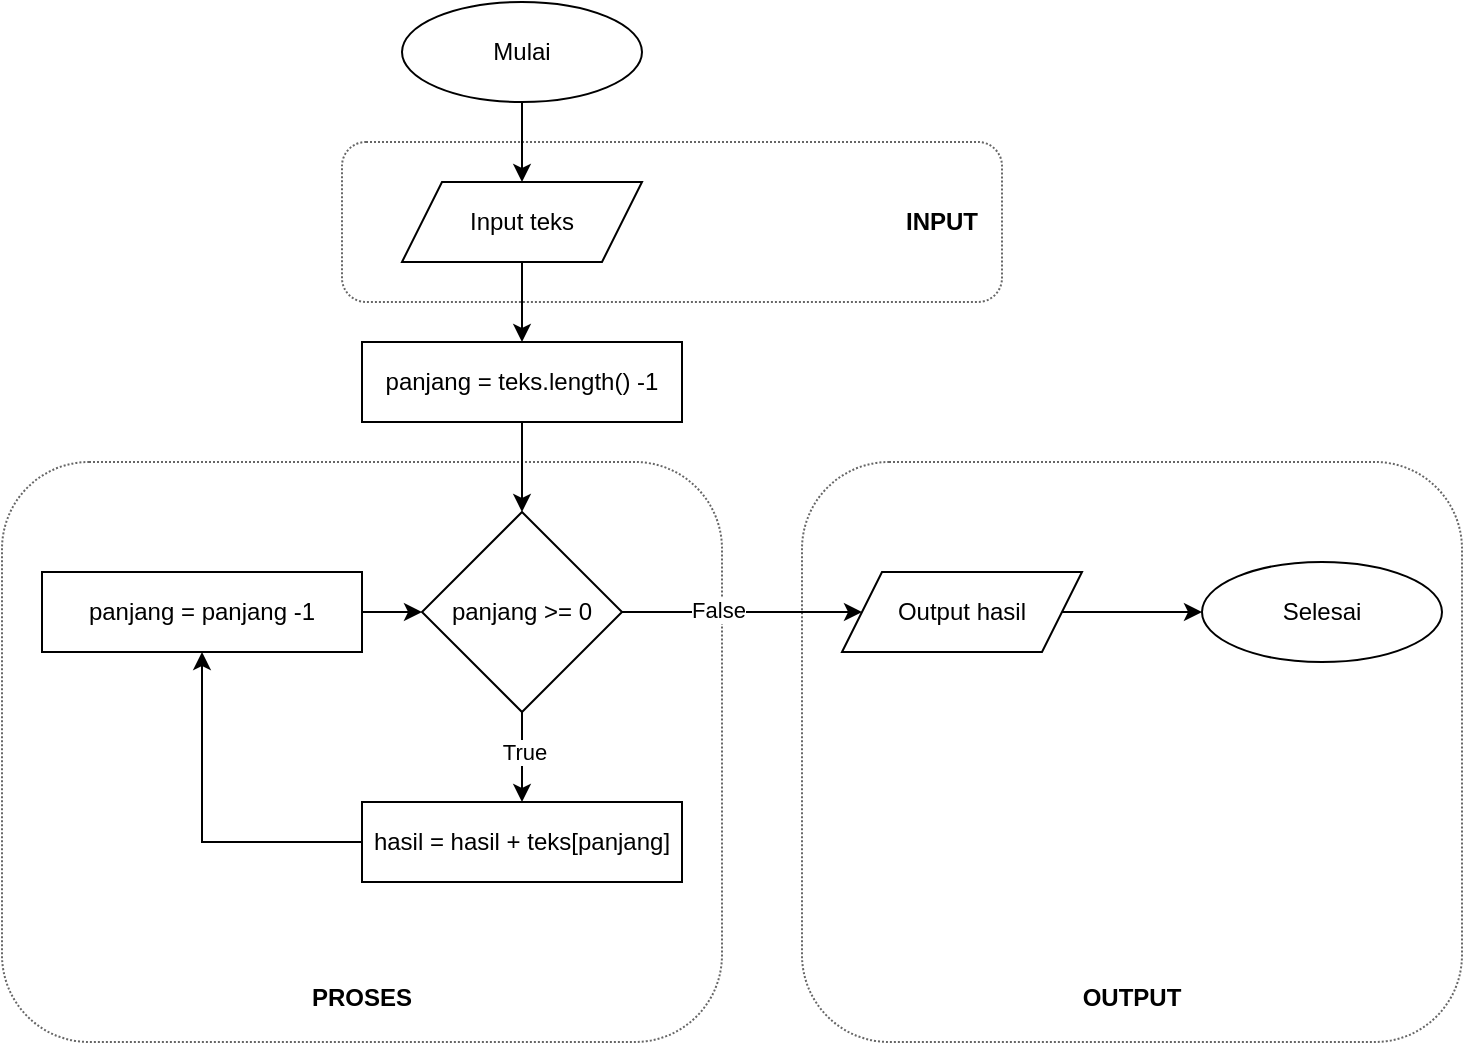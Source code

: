 <mxfile version="20.2.7" type="device"><diagram id="Di7_vvgaTtK4QPeZDgoP" name="Page-1"><mxGraphModel dx="1770" dy="880" grid="1" gridSize="10" guides="1" tooltips="1" connect="1" arrows="1" fold="1" page="1" pageScale="1" pageWidth="850" pageHeight="1100" math="0" shadow="0"><root><mxCell id="0"/><mxCell id="1" parent="0"/><mxCell id="1ZEPKf6LW5uxVfk0skQT-17" value="&lt;br&gt;&lt;br&gt;&lt;br&gt;&lt;br&gt;&lt;br&gt;&lt;br&gt;&lt;br&gt;&lt;br&gt;&lt;br&gt;&lt;br&gt;&lt;br&gt;&lt;br&gt;&lt;br&gt;&lt;br&gt;&lt;br&gt;&lt;br&gt;&lt;br&gt;&lt;b&gt;OUTPUT&lt;/b&gt;" style="rounded=1;whiteSpace=wrap;html=1;dashed=1;dashPattern=1 1;strokeWidth=1;opacity=60;" vertex="1" parent="1"><mxGeometry x="380" y="320" width="330" height="290" as="geometry"/></mxCell><mxCell id="1ZEPKf6LW5uxVfk0skQT-16" value="&lt;br&gt;&lt;br&gt;&lt;br&gt;&lt;br&gt;&lt;br&gt;&lt;br&gt;&lt;br&gt;&lt;br&gt;&lt;br&gt;&lt;br&gt;&lt;br&gt;&lt;br&gt;&lt;br&gt;&lt;br&gt;&lt;br&gt;&lt;br&gt;&lt;br&gt;&lt;b&gt;PROSES&lt;/b&gt;" style="rounded=1;whiteSpace=wrap;html=1;dashed=1;dashPattern=1 1;strokeWidth=1;opacity=60;" vertex="1" parent="1"><mxGeometry x="-20" y="320" width="360" height="290" as="geometry"/></mxCell><mxCell id="1ZEPKf6LW5uxVfk0skQT-15" value="&lt;b&gt;INPUT&amp;nbsp; &amp;nbsp;&lt;/b&gt;" style="rounded=1;whiteSpace=wrap;html=1;dashed=1;dashPattern=1 1;strokeWidth=1;opacity=60;align=right;gradientColor=none;" vertex="1" parent="1"><mxGeometry x="150" y="160" width="330" height="80" as="geometry"/></mxCell><mxCell id="2BvOGVzcHoofvf6qsaLh-3" style="edgeStyle=orthogonalEdgeStyle;rounded=0;orthogonalLoop=1;jettySize=auto;html=1;" parent="1" source="2BvOGVzcHoofvf6qsaLh-1" target="2BvOGVzcHoofvf6qsaLh-2" edge="1"><mxGeometry relative="1" as="geometry"/></mxCell><mxCell id="2BvOGVzcHoofvf6qsaLh-1" value="Mulai" style="ellipse;whiteSpace=wrap;html=1;" parent="1" vertex="1"><mxGeometry x="180" y="90" width="120" height="50" as="geometry"/></mxCell><mxCell id="2BvOGVzcHoofvf6qsaLh-5" style="edgeStyle=orthogonalEdgeStyle;rounded=0;orthogonalLoop=1;jettySize=auto;html=1;" parent="1" source="2BvOGVzcHoofvf6qsaLh-2" target="2BvOGVzcHoofvf6qsaLh-4" edge="1"><mxGeometry relative="1" as="geometry"/></mxCell><mxCell id="2BvOGVzcHoofvf6qsaLh-2" value="Input teks" style="shape=parallelogram;perimeter=parallelogramPerimeter;whiteSpace=wrap;html=1;fixedSize=1;" parent="1" vertex="1"><mxGeometry x="180" y="180" width="120" height="40" as="geometry"/></mxCell><mxCell id="1ZEPKf6LW5uxVfk0skQT-2" style="edgeStyle=orthogonalEdgeStyle;rounded=0;orthogonalLoop=1;jettySize=auto;html=1;" edge="1" parent="1" source="2BvOGVzcHoofvf6qsaLh-4" target="1ZEPKf6LW5uxVfk0skQT-1"><mxGeometry relative="1" as="geometry"/></mxCell><mxCell id="2BvOGVzcHoofvf6qsaLh-4" value="panjang = teks.length() -1" style="rounded=0;whiteSpace=wrap;html=1;" parent="1" vertex="1"><mxGeometry x="160" y="260" width="160" height="40" as="geometry"/></mxCell><mxCell id="1ZEPKf6LW5uxVfk0skQT-4" style="edgeStyle=orthogonalEdgeStyle;rounded=0;orthogonalLoop=1;jettySize=auto;html=1;" edge="1" parent="1" source="1ZEPKf6LW5uxVfk0skQT-1" target="1ZEPKf6LW5uxVfk0skQT-3"><mxGeometry relative="1" as="geometry"/></mxCell><mxCell id="1ZEPKf6LW5uxVfk0skQT-5" value="False" style="edgeLabel;html=1;align=center;verticalAlign=middle;resizable=0;points=[];" vertex="1" connectable="0" parent="1ZEPKf6LW5uxVfk0skQT-4"><mxGeometry x="-0.2" y="1" relative="1" as="geometry"><mxPoint as="offset"/></mxGeometry></mxCell><mxCell id="1ZEPKf6LW5uxVfk0skQT-7" style="edgeStyle=orthogonalEdgeStyle;rounded=0;orthogonalLoop=1;jettySize=auto;html=1;" edge="1" parent="1" source="1ZEPKf6LW5uxVfk0skQT-1" target="1ZEPKf6LW5uxVfk0skQT-6"><mxGeometry relative="1" as="geometry"/></mxCell><mxCell id="1ZEPKf6LW5uxVfk0skQT-12" value="True" style="edgeLabel;html=1;align=center;verticalAlign=middle;resizable=0;points=[];" vertex="1" connectable="0" parent="1ZEPKf6LW5uxVfk0skQT-7"><mxGeometry x="-0.108" y="1" relative="1" as="geometry"><mxPoint as="offset"/></mxGeometry></mxCell><mxCell id="1ZEPKf6LW5uxVfk0skQT-1" value="panjang &amp;gt;= 0" style="rhombus;whiteSpace=wrap;html=1;" vertex="1" parent="1"><mxGeometry x="190" y="345" width="100" height="100" as="geometry"/></mxCell><mxCell id="1ZEPKf6LW5uxVfk0skQT-14" style="edgeStyle=orthogonalEdgeStyle;rounded=0;orthogonalLoop=1;jettySize=auto;html=1;" edge="1" parent="1" source="1ZEPKf6LW5uxVfk0skQT-3" target="1ZEPKf6LW5uxVfk0skQT-13"><mxGeometry relative="1" as="geometry"/></mxCell><mxCell id="1ZEPKf6LW5uxVfk0skQT-3" value="Output hasil" style="shape=parallelogram;perimeter=parallelogramPerimeter;whiteSpace=wrap;html=1;fixedSize=1;" vertex="1" parent="1"><mxGeometry x="400" y="375" width="120" height="40" as="geometry"/></mxCell><mxCell id="1ZEPKf6LW5uxVfk0skQT-10" style="edgeStyle=orthogonalEdgeStyle;rounded=0;orthogonalLoop=1;jettySize=auto;html=1;" edge="1" parent="1" source="1ZEPKf6LW5uxVfk0skQT-6" target="1ZEPKf6LW5uxVfk0skQT-8"><mxGeometry relative="1" as="geometry"><Array as="points"><mxPoint x="80" y="510"/></Array></mxGeometry></mxCell><mxCell id="1ZEPKf6LW5uxVfk0skQT-6" value="hasil = hasil + teks[panjang]" style="rounded=0;whiteSpace=wrap;html=1;" vertex="1" parent="1"><mxGeometry x="160" y="490" width="160" height="40" as="geometry"/></mxCell><mxCell id="1ZEPKf6LW5uxVfk0skQT-11" style="edgeStyle=orthogonalEdgeStyle;rounded=0;orthogonalLoop=1;jettySize=auto;html=1;" edge="1" parent="1" source="1ZEPKf6LW5uxVfk0skQT-8" target="1ZEPKf6LW5uxVfk0skQT-1"><mxGeometry relative="1" as="geometry"/></mxCell><mxCell id="1ZEPKf6LW5uxVfk0skQT-8" value="panjang = panjang -1" style="rounded=0;whiteSpace=wrap;html=1;" vertex="1" parent="1"><mxGeometry y="375" width="160" height="40" as="geometry"/></mxCell><mxCell id="1ZEPKf6LW5uxVfk0skQT-13" value="Selesai" style="ellipse;whiteSpace=wrap;html=1;" vertex="1" parent="1"><mxGeometry x="580" y="370" width="120" height="50" as="geometry"/></mxCell></root></mxGraphModel></diagram></mxfile>